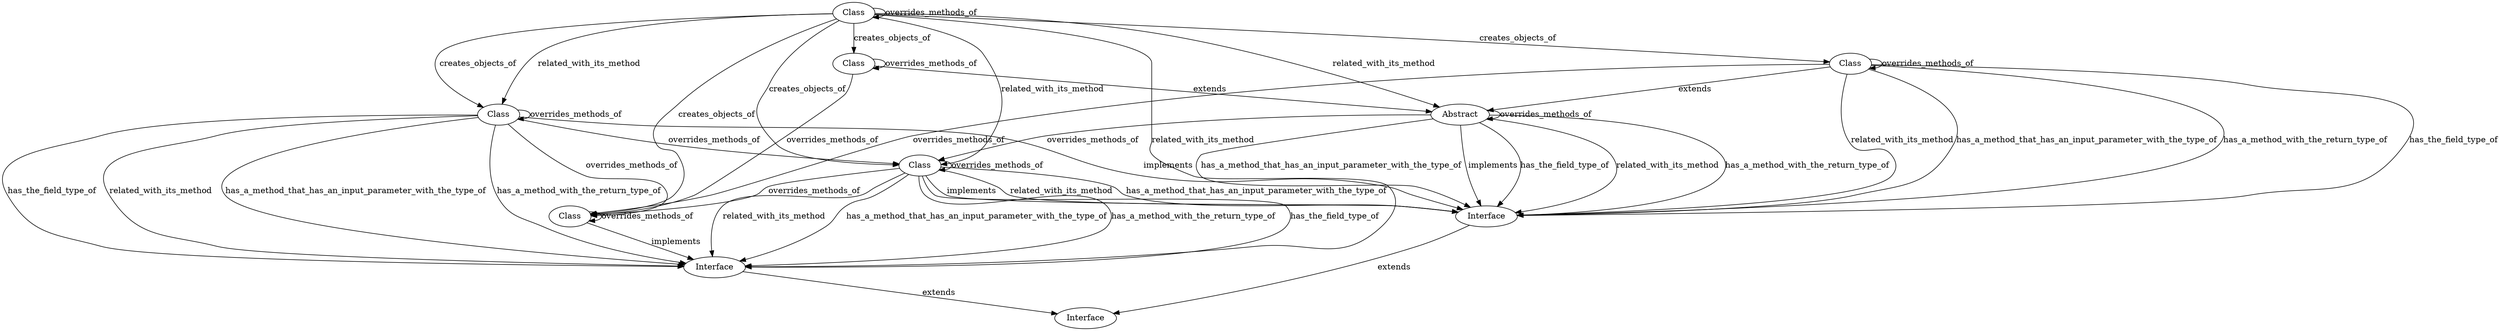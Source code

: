 // Subdue 5.2.2 graph in dot format

digraph SubdueGraph {
  1 [label="Interface",color=black,fontcolor=black];
  2 [label="Class",color=black,fontcolor=black];
  3 [label="Class",color=black,fontcolor=black];
  4 [label="Class",color=black,fontcolor=black];
  5 [label="Abstract",color=black,fontcolor=black];
  6 [label="Class",color=black,fontcolor=black];
  7 [label="Class",color=black,fontcolor=black];
  8 [label="Interface",color=black,fontcolor=black];
  9 [label="Class",color=black,fontcolor=black];
  10 [label="Interface",color=black,fontcolor=black];
  1 -> 10 [label="extends",color=black,fontcolor=black];
  3 -> 1 [label="implements",color=black,fontcolor=black];
  4 -> 8 [label="implements",color=black,fontcolor=black];
  5 -> 8 [label="implements",color=black,fontcolor=black];
  6 -> 8 [label="implements",color=black,fontcolor=black];
  7 -> 5 [label="extends",color=black,fontcolor=black];
  8 -> 10 [label="extends",color=black,fontcolor=black];
  9 -> 5 [label="extends",color=black,fontcolor=black];
  2 -> 2 [label="overrides_methods_of",color=black,fontcolor=black];
  2 -> 1 [label="related_with_its_method",color=black,fontcolor=black];
  2 -> 3 [label="creates_objects_of",color=black,fontcolor=black];
  2 -> 4 [label="related_with_its_method",color=black,fontcolor=black];
  2 -> 4 [label="creates_objects_of",color=black,fontcolor=black];
  2 -> 6 [label="related_with_its_method",color=black,fontcolor=black];
  2 -> 6 [label="creates_objects_of",color=black,fontcolor=black];
  2 -> 5 [label="related_with_its_method",color=black,fontcolor=black];
  2 -> 9 [label="creates_objects_of",color=black,fontcolor=black];
  2 -> 7 [label="creates_objects_of",color=black,fontcolor=black];
  3 -> 3 [label="overrides_methods_of",color=black,fontcolor=black];
  4 -> 1 [label="has_the_field_type_of",color=black,fontcolor=black];
  4 -> 1 [label="related_with_its_method",color=black,fontcolor=black];
  4 -> 1 [label="has_a_method_that_has_an_input_parameter_with_the_type_of",color=black,fontcolor=black];
  4 -> 4 [label="overrides_methods_of",color=black,fontcolor=black];
  4 -> 1 [label="has_a_method_with_the_return_type_of",color=black,fontcolor=black];
  4 -> 8 [label="related_with_its_method",color=black,fontcolor=black];
  4 -> 8 [label="has_a_method_that_has_an_input_parameter_with_the_type_of",color=black,fontcolor=black];
  4 -> 3 [label="overrides_methods_of",color=black,fontcolor=black];
  5 -> 8 [label="has_the_field_type_of",color=black,fontcolor=black];
  5 -> 8 [label="related_with_its_method",color=black,fontcolor=black];
  5 -> 8 [label="has_a_method_with_the_return_type_of",color=black,fontcolor=black];
  5 -> 5 [label="overrides_methods_of",color=black,fontcolor=black];
  5 -> 8 [label="has_a_method_that_has_an_input_parameter_with_the_type_of",color=black,fontcolor=black];
  5 -> 4 [label="overrides_methods_of",color=black,fontcolor=black];
  6 -> 1 [label="has_the_field_type_of",color=black,fontcolor=black];
  6 -> 1 [label="related_with_its_method",color=black,fontcolor=black];
  6 -> 1 [label="has_a_method_that_has_an_input_parameter_with_the_type_of",color=black,fontcolor=black];
  6 -> 4 [label="overrides_methods_of",color=black,fontcolor=black];
  6 -> 6 [label="overrides_methods_of",color=black,fontcolor=black];
  6 -> 1 [label="has_a_method_with_the_return_type_of",color=black,fontcolor=black];
  6 -> 3 [label="overrides_methods_of",color=black,fontcolor=black];
  7 -> 8 [label="has_the_field_type_of",color=black,fontcolor=black];
  7 -> 8 [label="related_with_its_method",color=black,fontcolor=black];
  7 -> 8 [label="has_a_method_that_has_an_input_parameter_with_the_type_of",color=black,fontcolor=black];
  7 -> 8 [label="has_a_method_with_the_return_type_of",color=black,fontcolor=black];
  7 -> 7 [label="overrides_methods_of",color=black,fontcolor=black];
  7 -> 3 [label="overrides_methods_of",color=black,fontcolor=black];
  9 -> 9 [label="overrides_methods_of",color=black,fontcolor=black];
  9 -> 3 [label="overrides_methods_of",color=black,fontcolor=black];
}
